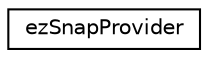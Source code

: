 digraph "Graphical Class Hierarchy"
{
 // LATEX_PDF_SIZE
  edge [fontname="Helvetica",fontsize="10",labelfontname="Helvetica",labelfontsize="10"];
  node [fontname="Helvetica",fontsize="10",shape=record];
  rankdir="LR";
  Node0 [label="ezSnapProvider",height=0.2,width=0.4,color="black", fillcolor="white", style="filled",URL="$d0/dd1/classez_snap_provider.htm",tooltip=" "];
}

